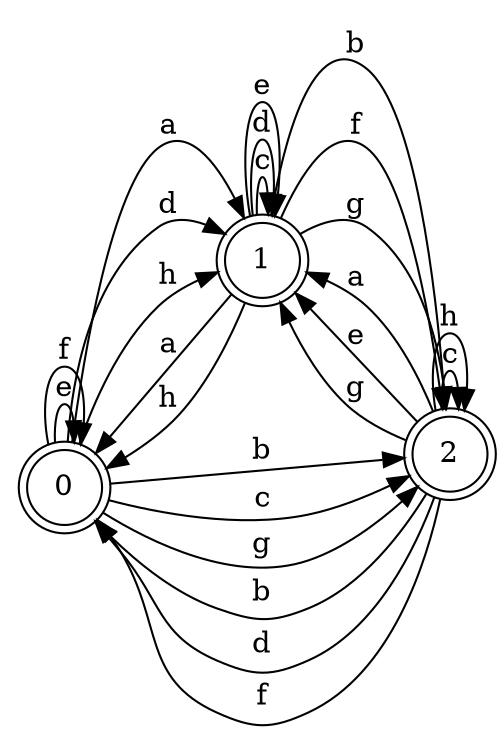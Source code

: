 digraph n3_2 {
__start0 [label="" shape="none"];

rankdir=LR;
size="8,5";

s0 [style="rounded,filled", color="black", fillcolor="white" shape="doublecircle", label="0"];
s1 [style="rounded,filled", color="black", fillcolor="white" shape="doublecircle", label="1"];
s2 [style="rounded,filled", color="black", fillcolor="white" shape="doublecircle", label="2"];
s0 -> s1 [label="a"];
s0 -> s2 [label="b"];
s0 -> s2 [label="c"];
s0 -> s1 [label="d"];
s0 -> s0 [label="e"];
s0 -> s0 [label="f"];
s0 -> s2 [label="g"];
s0 -> s1 [label="h"];
s1 -> s0 [label="a"];
s1 -> s2 [label="b"];
s1 -> s1 [label="c"];
s1 -> s1 [label="d"];
s1 -> s1 [label="e"];
s1 -> s2 [label="f"];
s1 -> s2 [label="g"];
s1 -> s0 [label="h"];
s2 -> s1 [label="a"];
s2 -> s0 [label="b"];
s2 -> s2 [label="c"];
s2 -> s0 [label="d"];
s2 -> s1 [label="e"];
s2 -> s0 [label="f"];
s2 -> s1 [label="g"];
s2 -> s2 [label="h"];

}